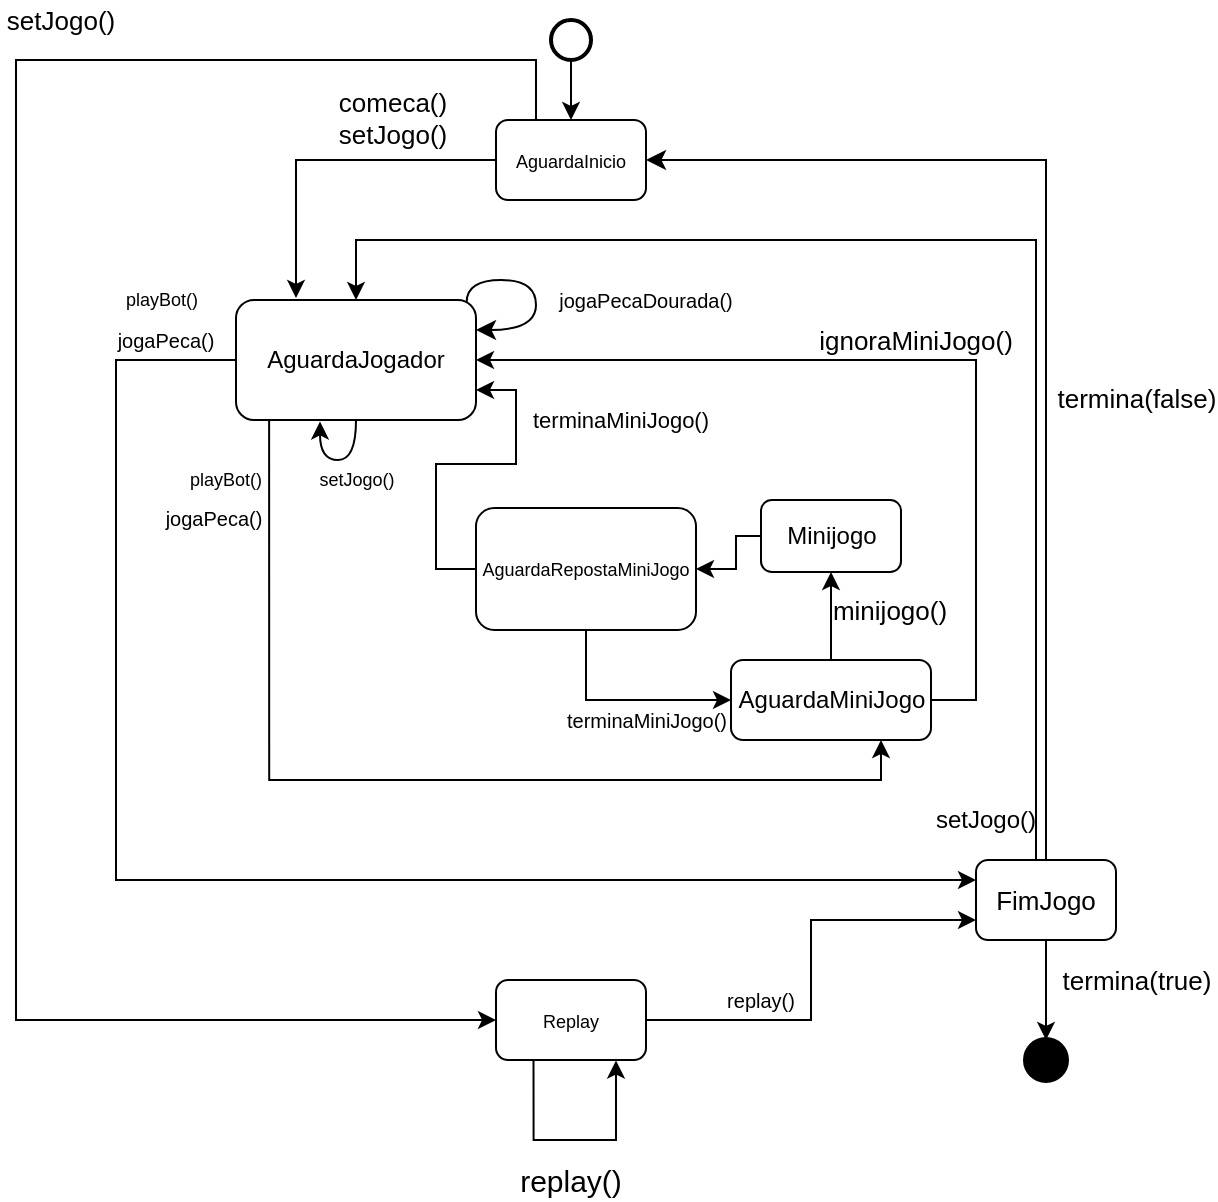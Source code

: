 <mxfile version="14.7.6" type="device"><diagram id="InfaZzZW4UKkRod6Zx2g" name="Page-1"><mxGraphModel dx="1673" dy="901" grid="1" gridSize="10" guides="1" tooltips="1" connect="1" arrows="1" fold="1" page="1" pageScale="1" pageWidth="900" pageHeight="1600" math="0" shadow="0"><root><mxCell id="0"/><mxCell id="1" parent="0"/><mxCell id="qI3IO6Nqc870nt6nvlJk-3" style="edgeStyle=orthogonalEdgeStyle;rounded=0;orthogonalLoop=1;jettySize=auto;html=1;" parent="1" source="qI3IO6Nqc870nt6nvlJk-1" target="qI3IO6Nqc870nt6nvlJk-2" edge="1"><mxGeometry relative="1" as="geometry"/></mxCell><mxCell id="qI3IO6Nqc870nt6nvlJk-1" value="" style="strokeWidth=2;html=1;shape=mxgraph.flowchart.start_2;whiteSpace=wrap;" parent="1" vertex="1"><mxGeometry x="347.5" y="100" width="20" height="20" as="geometry"/></mxCell><mxCell id="qI3IO6Nqc870nt6nvlJk-5" style="rounded=0;orthogonalLoop=1;jettySize=auto;html=1;edgeStyle=orthogonalEdgeStyle;exitX=0;exitY=0.5;exitDx=0;exitDy=0;" parent="1" source="qI3IO6Nqc870nt6nvlJk-2" edge="1"><mxGeometry relative="1" as="geometry"><mxPoint x="360" y="150" as="sourcePoint"/><mxPoint x="220" y="239" as="targetPoint"/><Array as="points"><mxPoint x="220" y="170"/></Array></mxGeometry></mxCell><mxCell id="YmWcf2BiYNyfGXUFWTlN-2" style="edgeStyle=orthogonalEdgeStyle;rounded=0;orthogonalLoop=1;jettySize=auto;html=1;entryX=0;entryY=0.5;entryDx=0;entryDy=0;" edge="1" parent="1" source="qI3IO6Nqc870nt6nvlJk-2" target="YmWcf2BiYNyfGXUFWTlN-1"><mxGeometry relative="1" as="geometry"><Array as="points"><mxPoint x="340" y="120"/><mxPoint x="80" y="120"/><mxPoint x="80" y="600"/></Array></mxGeometry></mxCell><mxCell id="qI3IO6Nqc870nt6nvlJk-2" value="&lt;font style=&quot;font-size: 9px&quot;&gt;AguardaInicio&lt;/font&gt;" style="rounded=1;whiteSpace=wrap;html=1;" parent="1" vertex="1"><mxGeometry x="320" y="150" width="75" height="40" as="geometry"/></mxCell><mxCell id="qI3IO6Nqc870nt6nvlJk-39" style="edgeStyle=orthogonalEdgeStyle;orthogonalLoop=1;jettySize=auto;html=1;exitX=0.138;exitY=0.993;exitDx=0;exitDy=0;fontSize=6;entryX=0.75;entryY=1;entryDx=0;entryDy=0;rounded=0;exitPerimeter=0;" parent="1" source="qI3IO6Nqc870nt6nvlJk-4" target="qI3IO6Nqc870nt6nvlJk-6" edge="1"><mxGeometry relative="1" as="geometry"><mxPoint x="110" y="330" as="targetPoint"/><Array as="points"><mxPoint x="207" y="480"/><mxPoint x="513" y="480"/></Array></mxGeometry></mxCell><mxCell id="qI3IO6Nqc870nt6nvlJk-60" style="edgeStyle=orthogonalEdgeStyle;jumpSize=6;orthogonalLoop=1;jettySize=auto;html=1;exitX=0.961;exitY=0.018;exitDx=0;exitDy=0;fontSize=8;endSize=7;targetPerimeterSpacing=0;curved=1;entryX=1;entryY=0.25;entryDx=0;entryDy=0;exitPerimeter=0;" parent="1" source="qI3IO6Nqc870nt6nvlJk-4" target="qI3IO6Nqc870nt6nvlJk-4" edge="1"><mxGeometry relative="1" as="geometry"><mxPoint x="340" y="250" as="targetPoint"/><Array as="points"><mxPoint x="305" y="230"/><mxPoint x="340" y="230"/><mxPoint x="340" y="255"/></Array></mxGeometry></mxCell><mxCell id="PyV4fdT9PnwSsELhkZyG-13" style="edgeStyle=orthogonalEdgeStyle;orthogonalLoop=1;jettySize=auto;html=1;exitX=0.5;exitY=1;exitDx=0;exitDy=0;curved=1;entryX=0.35;entryY=1.012;entryDx=0;entryDy=0;entryPerimeter=0;" parent="1" source="qI3IO6Nqc870nt6nvlJk-4" target="qI3IO6Nqc870nt6nvlJk-4" edge="1"><mxGeometry relative="1" as="geometry"><mxPoint x="220" y="300.2" as="targetPoint"/><Array as="points"><mxPoint x="250" y="320"/><mxPoint x="232" y="320"/></Array></mxGeometry></mxCell><mxCell id="fkpf6HxD_yH7uGz6zELf-9" style="edgeStyle=orthogonalEdgeStyle;rounded=0;orthogonalLoop=1;jettySize=auto;html=1;exitX=0;exitY=0.5;exitDx=0;exitDy=0;entryX=0;entryY=0.25;entryDx=0;entryDy=0;fontSize=6;strokeColor=#000000;" parent="1" source="qI3IO6Nqc870nt6nvlJk-4" target="qI3IO6Nqc870nt6nvlJk-43" edge="1"><mxGeometry relative="1" as="geometry"><Array as="points"><mxPoint x="130" y="270"/><mxPoint x="130" y="530"/></Array></mxGeometry></mxCell><mxCell id="qI3IO6Nqc870nt6nvlJk-4" value="AguardaJogador" style="rounded=1;whiteSpace=wrap;html=1;" parent="1" vertex="1"><mxGeometry x="190" y="240" width="120" height="60" as="geometry"/></mxCell><mxCell id="qI3IO6Nqc870nt6nvlJk-18" style="edgeStyle=orthogonalEdgeStyle;orthogonalLoop=1;jettySize=auto;html=1;exitX=1;exitY=0.5;exitDx=0;exitDy=0;entryX=1;entryY=0.5;entryDx=0;entryDy=0;rounded=0;" parent="1" source="qI3IO6Nqc870nt6nvlJk-6" target="qI3IO6Nqc870nt6nvlJk-4" edge="1"><mxGeometry relative="1" as="geometry"><mxPoint x="350" y="440" as="targetPoint"/><Array as="points"><mxPoint x="560" y="440"/><mxPoint x="560" y="270"/></Array></mxGeometry></mxCell><mxCell id="fkpf6HxD_yH7uGz6zELf-1" style="edgeStyle=orthogonalEdgeStyle;rounded=0;orthogonalLoop=1;jettySize=auto;html=1;exitX=0.5;exitY=0;exitDx=0;exitDy=0;entryX=0.5;entryY=1;entryDx=0;entryDy=0;" parent="1" source="qI3IO6Nqc870nt6nvlJk-6" target="PyV4fdT9PnwSsELhkZyG-1" edge="1"><mxGeometry relative="1" as="geometry"/></mxCell><mxCell id="qI3IO6Nqc870nt6nvlJk-6" value="AguardaMiniJogo" style="rounded=1;whiteSpace=wrap;html=1;" parent="1" vertex="1"><mxGeometry x="437.5" y="420" width="100" height="40" as="geometry"/></mxCell><mxCell id="qI3IO6Nqc870nt6nvlJk-21" value="&lt;font style=&quot;font-size: 13px;&quot;&gt;ignoraMiniJogo()&lt;/font&gt;" style="text;html=1;strokeColor=none;fillColor=none;align=center;verticalAlign=middle;whiteSpace=wrap;rounded=0;fontSize=13;" parent="1" vertex="1"><mxGeometry x="510" y="250" width="40" height="20" as="geometry"/></mxCell><mxCell id="qI3IO6Nqc870nt6nvlJk-29" value="&lt;span style=&quot;font-size: 13px;&quot;&gt;minijogo()&lt;/span&gt;" style="text;html=1;strokeColor=none;fillColor=none;align=center;verticalAlign=middle;whiteSpace=wrap;rounded=0;fontSize=13;" parent="1" vertex="1"><mxGeometry x="497" y="385" width="40" height="20" as="geometry"/></mxCell><mxCell id="qI3IO6Nqc870nt6nvlJk-38" value="&lt;font style=&quot;font-size: 10px&quot;&gt;jogaPeca()&lt;/font&gt;" style="text;html=1;strokeColor=none;fillColor=none;align=center;verticalAlign=middle;whiteSpace=wrap;rounded=0;fontSize=6;" parent="1" vertex="1"><mxGeometry x="104" y="339" width="150" height="20" as="geometry"/></mxCell><mxCell id="qI3IO6Nqc870nt6nvlJk-40" value="&lt;font style=&quot;font-size: 9px&quot;&gt;playBot()&lt;/font&gt;" style="text;html=1;strokeColor=none;fillColor=none;align=center;verticalAlign=middle;whiteSpace=wrap;rounded=0;fontSize=6;" parent="1" vertex="1"><mxGeometry x="110" y="320" width="150" height="20" as="geometry"/></mxCell><mxCell id="qI3IO6Nqc870nt6nvlJk-55" style="edgeStyle=orthogonalEdgeStyle;rounded=0;jumpSize=6;orthogonalLoop=1;jettySize=auto;html=1;exitX=0.5;exitY=0;exitDx=0;exitDy=0;entryX=1;entryY=0.5;entryDx=0;entryDy=0;fontSize=7;endSize=7;targetPerimeterSpacing=0;" parent="1" source="qI3IO6Nqc870nt6nvlJk-43" target="qI3IO6Nqc870nt6nvlJk-2" edge="1"><mxGeometry relative="1" as="geometry"/></mxCell><mxCell id="qI3IO6Nqc870nt6nvlJk-56" value="termina(false)" style="edgeLabel;html=1;align=center;verticalAlign=middle;resizable=0;points=[];fontSize=13;" parent="qI3IO6Nqc870nt6nvlJk-55" vertex="1" connectable="0"><mxGeometry x="-0.186" y="-2" relative="1" as="geometry"><mxPoint x="43" y="-7" as="offset"/></mxGeometry></mxCell><mxCell id="PyV4fdT9PnwSsELhkZyG-4" style="edgeStyle=orthogonalEdgeStyle;rounded=0;orthogonalLoop=1;jettySize=auto;html=1;exitX=0.25;exitY=0;exitDx=0;exitDy=0;entryX=0.5;entryY=0;entryDx=0;entryDy=0;" parent="1" source="qI3IO6Nqc870nt6nvlJk-43" target="qI3IO6Nqc870nt6nvlJk-4" edge="1"><mxGeometry relative="1" as="geometry"><Array as="points"><mxPoint x="590" y="210"/><mxPoint x="250" y="210"/></Array></mxGeometry></mxCell><mxCell id="PyV4fdT9PnwSsELhkZyG-9" style="edgeStyle=orthogonalEdgeStyle;rounded=0;orthogonalLoop=1;jettySize=auto;html=1;exitX=0.5;exitY=1;exitDx=0;exitDy=0;" parent="1" source="qI3IO6Nqc870nt6nvlJk-43" target="qI3IO6Nqc870nt6nvlJk-49" edge="1"><mxGeometry relative="1" as="geometry"/></mxCell><mxCell id="qI3IO6Nqc870nt6nvlJk-43" value="FimJogo" style="rounded=1;whiteSpace=wrap;html=1;fontSize=13;align=center;" parent="1" vertex="1"><mxGeometry x="560" y="520" width="70" height="40" as="geometry"/></mxCell><mxCell id="qI3IO6Nqc870nt6nvlJk-49" value="" style="shape=mxgraph.bpmn.event;html=1;verticalLabelPosition=bottom;labelBackgroundColor=#ffffff;verticalAlign=top;align=center;perimeter=ellipsePerimeter;outlineConnect=0;aspect=fixed;outline=end;symbol=terminate2;fontSize=10;strokeWidth=1;fillColor=#000000;" parent="1" vertex="1"><mxGeometry x="585" y="610" width="20" height="20" as="geometry"/></mxCell><mxCell id="qI3IO6Nqc870nt6nvlJk-57" value="comeca()&lt;br&gt;setJogo()" style="edgeLabel;html=1;align=center;verticalAlign=middle;resizable=0;points=[];fontSize=13;" parent="1" vertex="1" connectable="0"><mxGeometry x="319.996" y="149.997" as="geometry"><mxPoint x="-52" y="-1" as="offset"/></mxGeometry></mxCell><mxCell id="qI3IO6Nqc870nt6nvlJk-61" value="&lt;font style=&quot;font-size: 10px&quot;&gt;jogaPecaDourada()&lt;/font&gt;" style="text;html=1;strokeColor=none;fillColor=none;align=center;verticalAlign=middle;whiteSpace=wrap;rounded=0;fontSize=6;" parent="1" vertex="1"><mxGeometry x="320" y="230" width="150" height="20" as="geometry"/></mxCell><mxCell id="fkpf6HxD_yH7uGz6zELf-3" style="edgeStyle=orthogonalEdgeStyle;rounded=0;orthogonalLoop=1;jettySize=auto;html=1;exitX=0;exitY=0.5;exitDx=0;exitDy=0;entryX=1;entryY=0.5;entryDx=0;entryDy=0;fontSize=9;strokeColor=#000000;" parent="1" source="PyV4fdT9PnwSsELhkZyG-1" target="fkpf6HxD_yH7uGz6zELf-2" edge="1"><mxGeometry relative="1" as="geometry"><Array as="points"><mxPoint x="440" y="358"/><mxPoint x="440" y="375"/></Array></mxGeometry></mxCell><mxCell id="PyV4fdT9PnwSsELhkZyG-1" value="Minijogo" style="rounded=1;whiteSpace=wrap;html=1;" parent="1" vertex="1"><mxGeometry x="452.5" y="340" width="70" height="36" as="geometry"/></mxCell><mxCell id="PyV4fdT9PnwSsELhkZyG-7" value="&lt;font style=&quot;font-size: 12px;&quot;&gt;setJogo()&lt;/font&gt;" style="text;html=1;strokeColor=none;fillColor=none;align=center;verticalAlign=middle;whiteSpace=wrap;rounded=0;fontSize=12;" parent="1" vertex="1"><mxGeometry x="490" y="490" width="150" height="20" as="geometry"/></mxCell><mxCell id="PyV4fdT9PnwSsELhkZyG-14" value="&lt;font style=&quot;font-size: 9px&quot;&gt;setJogo()&lt;/font&gt;" style="text;html=1;strokeColor=none;fillColor=none;align=center;verticalAlign=middle;whiteSpace=wrap;rounded=0;fontSize=6;" parent="1" vertex="1"><mxGeometry x="227.5" y="320" width="45" height="20" as="geometry"/></mxCell><mxCell id="PyV4fdT9PnwSsELhkZyG-15" value="termina(true)" style="edgeLabel;html=1;align=center;verticalAlign=middle;resizable=0;points=[];fontSize=13;" parent="1" vertex="1" connectable="0"><mxGeometry x="640" y="580.002" as="geometry"/></mxCell><mxCell id="fkpf6HxD_yH7uGz6zELf-4" style="edgeStyle=orthogonalEdgeStyle;orthogonalLoop=1;jettySize=auto;html=1;exitX=0.25;exitY=1;exitDx=0;exitDy=0;fontSize=9;strokeColor=#000000;entryX=0;entryY=0.5;entryDx=0;entryDy=0;rounded=0;" parent="1" source="fkpf6HxD_yH7uGz6zELf-2" target="qI3IO6Nqc870nt6nvlJk-6" edge="1"><mxGeometry relative="1" as="geometry"><mxPoint x="360" y="425.793" as="targetPoint"/><Array as="points"><mxPoint x="365" y="405"/><mxPoint x="365" y="440"/></Array></mxGeometry></mxCell><mxCell id="fkpf6HxD_yH7uGz6zELf-6" style="edgeStyle=orthogonalEdgeStyle;rounded=0;orthogonalLoop=1;jettySize=auto;html=1;exitX=0;exitY=0.5;exitDx=0;exitDy=0;entryX=1;entryY=0.75;entryDx=0;entryDy=0;fontSize=9;strokeColor=#000000;" parent="1" source="fkpf6HxD_yH7uGz6zELf-2" target="qI3IO6Nqc870nt6nvlJk-4" edge="1"><mxGeometry relative="1" as="geometry"/></mxCell><mxCell id="fkpf6HxD_yH7uGz6zELf-2" value="AguardaRepostaMiniJogo" style="rounded=1;whiteSpace=wrap;html=1;fontSize=9;" parent="1" vertex="1"><mxGeometry x="310" y="344" width="110" height="61" as="geometry"/></mxCell><mxCell id="fkpf6HxD_yH7uGz6zELf-5" value="&lt;font style=&quot;font-size: 10px&quot;&gt;terminaMiniJogo()&lt;/font&gt;" style="text;html=1;strokeColor=none;fillColor=none;align=center;verticalAlign=middle;whiteSpace=wrap;rounded=0;fontSize=6;" parent="1" vertex="1"><mxGeometry x="372.5" y="440" width="45" height="20" as="geometry"/></mxCell><mxCell id="fkpf6HxD_yH7uGz6zELf-7" value="&lt;font style=&quot;font-size: 11px&quot;&gt;terminaMiniJogo()&lt;/font&gt;" style="text;html=1;strokeColor=none;fillColor=none;align=center;verticalAlign=middle;whiteSpace=wrap;rounded=0;fontSize=6;" parent="1" vertex="1"><mxGeometry x="360" y="290" width="45" height="20" as="geometry"/></mxCell><mxCell id="fkpf6HxD_yH7uGz6zELf-10" value="&lt;font style=&quot;font-size: 9px&quot;&gt;playBot()&lt;/font&gt;" style="text;html=1;strokeColor=none;fillColor=none;align=center;verticalAlign=middle;whiteSpace=wrap;rounded=0;fontSize=6;" parent="1" vertex="1"><mxGeometry x="77.5" y="230" width="150" height="20" as="geometry"/></mxCell><mxCell id="fkpf6HxD_yH7uGz6zELf-11" value="&lt;font style=&quot;font-size: 10px&quot;&gt;jogaPeca()&lt;/font&gt;" style="text;html=1;strokeColor=none;fillColor=none;align=center;verticalAlign=middle;whiteSpace=wrap;rounded=0;fontSize=6;" parent="1" vertex="1"><mxGeometry x="80" y="250" width="150" height="20" as="geometry"/></mxCell><mxCell id="YmWcf2BiYNyfGXUFWTlN-4" style="edgeStyle=orthogonalEdgeStyle;rounded=0;orthogonalLoop=1;jettySize=auto;html=1;exitX=0.25;exitY=1;exitDx=0;exitDy=0;" edge="1" parent="1" source="YmWcf2BiYNyfGXUFWTlN-1"><mxGeometry relative="1" as="geometry"><mxPoint x="380" y="620.276" as="targetPoint"/><Array as="points"><mxPoint x="339" y="660"/><mxPoint x="380" y="660"/></Array></mxGeometry></mxCell><mxCell id="YmWcf2BiYNyfGXUFWTlN-6" style="edgeStyle=orthogonalEdgeStyle;rounded=0;orthogonalLoop=1;jettySize=auto;html=1;exitX=1;exitY=0.5;exitDx=0;exitDy=0;entryX=0;entryY=0.75;entryDx=0;entryDy=0;" edge="1" parent="1" source="YmWcf2BiYNyfGXUFWTlN-1" target="qI3IO6Nqc870nt6nvlJk-43"><mxGeometry relative="1" as="geometry"/></mxCell><mxCell id="YmWcf2BiYNyfGXUFWTlN-1" value="&lt;font style=&quot;font-size: 9px&quot;&gt;Replay&lt;/font&gt;" style="rounded=1;whiteSpace=wrap;html=1;" vertex="1" parent="1"><mxGeometry x="320" y="580" width="75" height="40" as="geometry"/></mxCell><mxCell id="YmWcf2BiYNyfGXUFWTlN-3" value="&lt;font style=&quot;font-size: 13px&quot;&gt;setJogo()&lt;/font&gt;" style="text;html=1;strokeColor=none;fillColor=none;align=center;verticalAlign=middle;whiteSpace=wrap;rounded=0;fontSize=6;" vertex="1" parent="1"><mxGeometry x="80" y="90" width="45" height="20" as="geometry"/></mxCell><mxCell id="YmWcf2BiYNyfGXUFWTlN-5" value="&lt;font style=&quot;font-size: 15px;&quot;&gt;replay()&lt;/font&gt;" style="text;html=1;strokeColor=none;fillColor=none;align=center;verticalAlign=middle;whiteSpace=wrap;rounded=0;fontSize=15;" vertex="1" parent="1"><mxGeometry x="335" y="670" width="45" height="20" as="geometry"/></mxCell><mxCell id="YmWcf2BiYNyfGXUFWTlN-7" value="&lt;font style=&quot;font-size: 10px&quot;&gt;replay()&lt;/font&gt;" style="text;html=1;strokeColor=none;fillColor=none;align=center;verticalAlign=middle;whiteSpace=wrap;rounded=0;fontSize=6;" vertex="1" parent="1"><mxGeometry x="430" y="580" width="45" height="20" as="geometry"/></mxCell></root></mxGraphModel></diagram></mxfile>